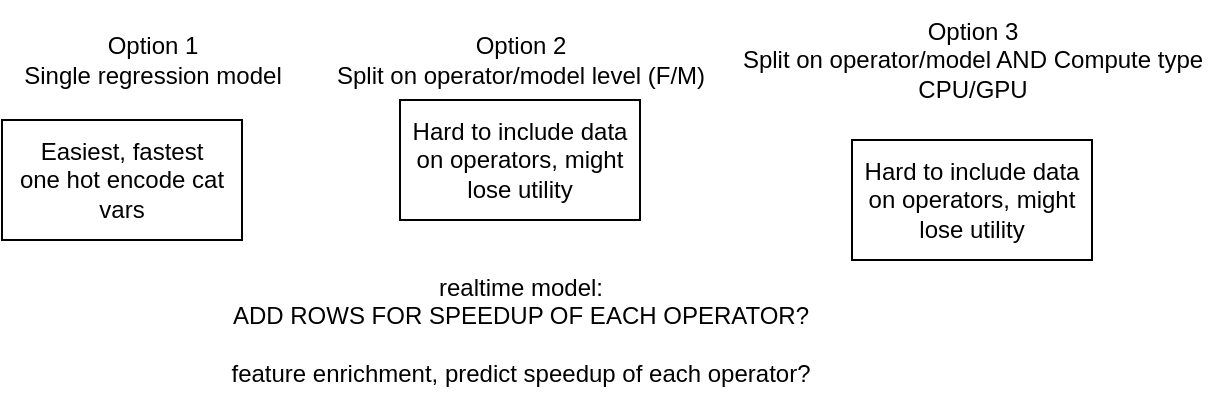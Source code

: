 <mxfile>
    <diagram id="trs140lMoVNk6_UFLpw0" name="Page-1">
        <mxGraphModel dx="384" dy="577" grid="1" gridSize="10" guides="1" tooltips="1" connect="1" arrows="1" fold="1" page="1" pageScale="1" pageWidth="827" pageHeight="1169" math="0" shadow="0">
            <root>
                <mxCell id="0"/>
                <mxCell id="1" parent="0"/>
                <mxCell id="2" value="Option 1&lt;br&gt;Single regression model" style="text;html=1;align=center;verticalAlign=middle;resizable=0;points=[];autosize=1;strokeColor=none;fillColor=none;" parent="1" vertex="1">
                    <mxGeometry x="50" y="260" width="150" height="40" as="geometry"/>
                </mxCell>
                <mxCell id="4" value="Option 2&lt;br&gt;Split on operator/model level (F/M)" style="text;html=1;align=center;verticalAlign=middle;resizable=0;points=[];autosize=1;strokeColor=none;fillColor=none;" parent="1" vertex="1">
                    <mxGeometry x="204" y="260" width="210" height="40" as="geometry"/>
                </mxCell>
                <mxCell id="5" value="Easiest, fastest&lt;br&gt;one hot encode cat vars" style="whiteSpace=wrap;html=1;" parent="1" vertex="1">
                    <mxGeometry x="50" y="310" width="120" height="60" as="geometry"/>
                </mxCell>
                <mxCell id="8" value="Hard to include data on operators, might lose utility" style="whiteSpace=wrap;html=1;" parent="1" vertex="1">
                    <mxGeometry x="249" y="300" width="120" height="60" as="geometry"/>
                </mxCell>
                <mxCell id="10" value="Option 3&lt;br&gt;Split on operator/model AND Compute type&lt;br&gt;CPU/GPU" style="text;html=1;align=center;verticalAlign=middle;resizable=0;points=[];autosize=1;strokeColor=none;fillColor=none;" vertex="1" parent="1">
                    <mxGeometry x="410" y="250" width="250" height="60" as="geometry"/>
                </mxCell>
                <mxCell id="11" value="Hard to include data on operators, might lose utility" style="whiteSpace=wrap;html=1;" vertex="1" parent="1">
                    <mxGeometry x="475" y="320" width="120" height="60" as="geometry"/>
                </mxCell>
                <mxCell id="12" value="realtime model: &lt;br&gt;ADD ROWS FOR SPEEDUP OF EACH OPERATOR?&lt;br&gt;&lt;br&gt;feature enrichment, predict speedup of each operator?&lt;br&gt;" style="text;html=1;align=center;verticalAlign=middle;resizable=0;points=[];autosize=1;strokeColor=none;fillColor=none;" vertex="1" parent="1">
                    <mxGeometry x="154" y="380" width="310" height="70" as="geometry"/>
                </mxCell>
            </root>
        </mxGraphModel>
    </diagram>
</mxfile>